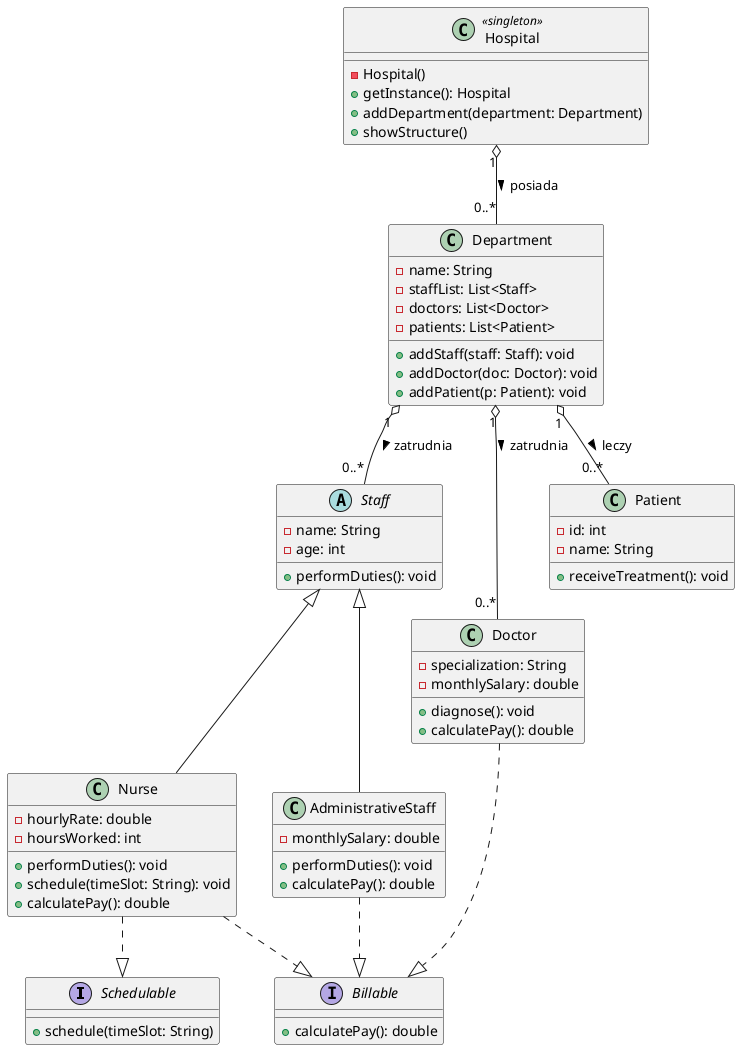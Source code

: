 @startuml

interface Schedulable {
    +schedule(timeSlot: String)
}

interface Billable {
    +calculatePay(): double
}

abstract class Staff {
    -name: String
    -age: int
    +performDuties(): void
}


class Nurse {
    -hourlyRate: double
    -hoursWorked: int
    +performDuties(): void
    +schedule(timeSlot: String): void
    +calculatePay(): double
}

class AdministrativeStaff {
    -monthlySalary: double
    +performDuties(): void
    +calculatePay(): double
}


class Doctor {
    -specialization: String
    -monthlySalary: double
    +diagnose(): void
    +calculatePay(): double
}

Staff <|-- Nurse
Staff <|-- AdministrativeStaff

Nurse ..|> Schedulable
Nurse ..|> Billable
AdministrativeStaff ..|> Billable
Doctor ..|> Billable



class Patient {
    -id: int
    -name: String
    +receiveTreatment(): void
}

class Department {
    -name: String
    -staffList: List<Staff>
    -doctors: List<Doctor>
    -patients: List<Patient>
    +addStaff(staff: Staff): void
    +addDoctor(doc: Doctor): void
    +addPatient(p: Patient): void
}

class Hospital <<singleton>> {
    - Hospital()
    + getInstance(): Hospital
    + addDepartment(department: Department)
    + showStructure()
}

Hospital "1" o-- "0..*" Department : posiada >

Department "1" o-- "0..*" Staff : zatrudnia >
Department "1" o-- "0..*" Doctor : zatrudnia >
Department "1" o-- "0..*" Patient : leczy >



@enduml

